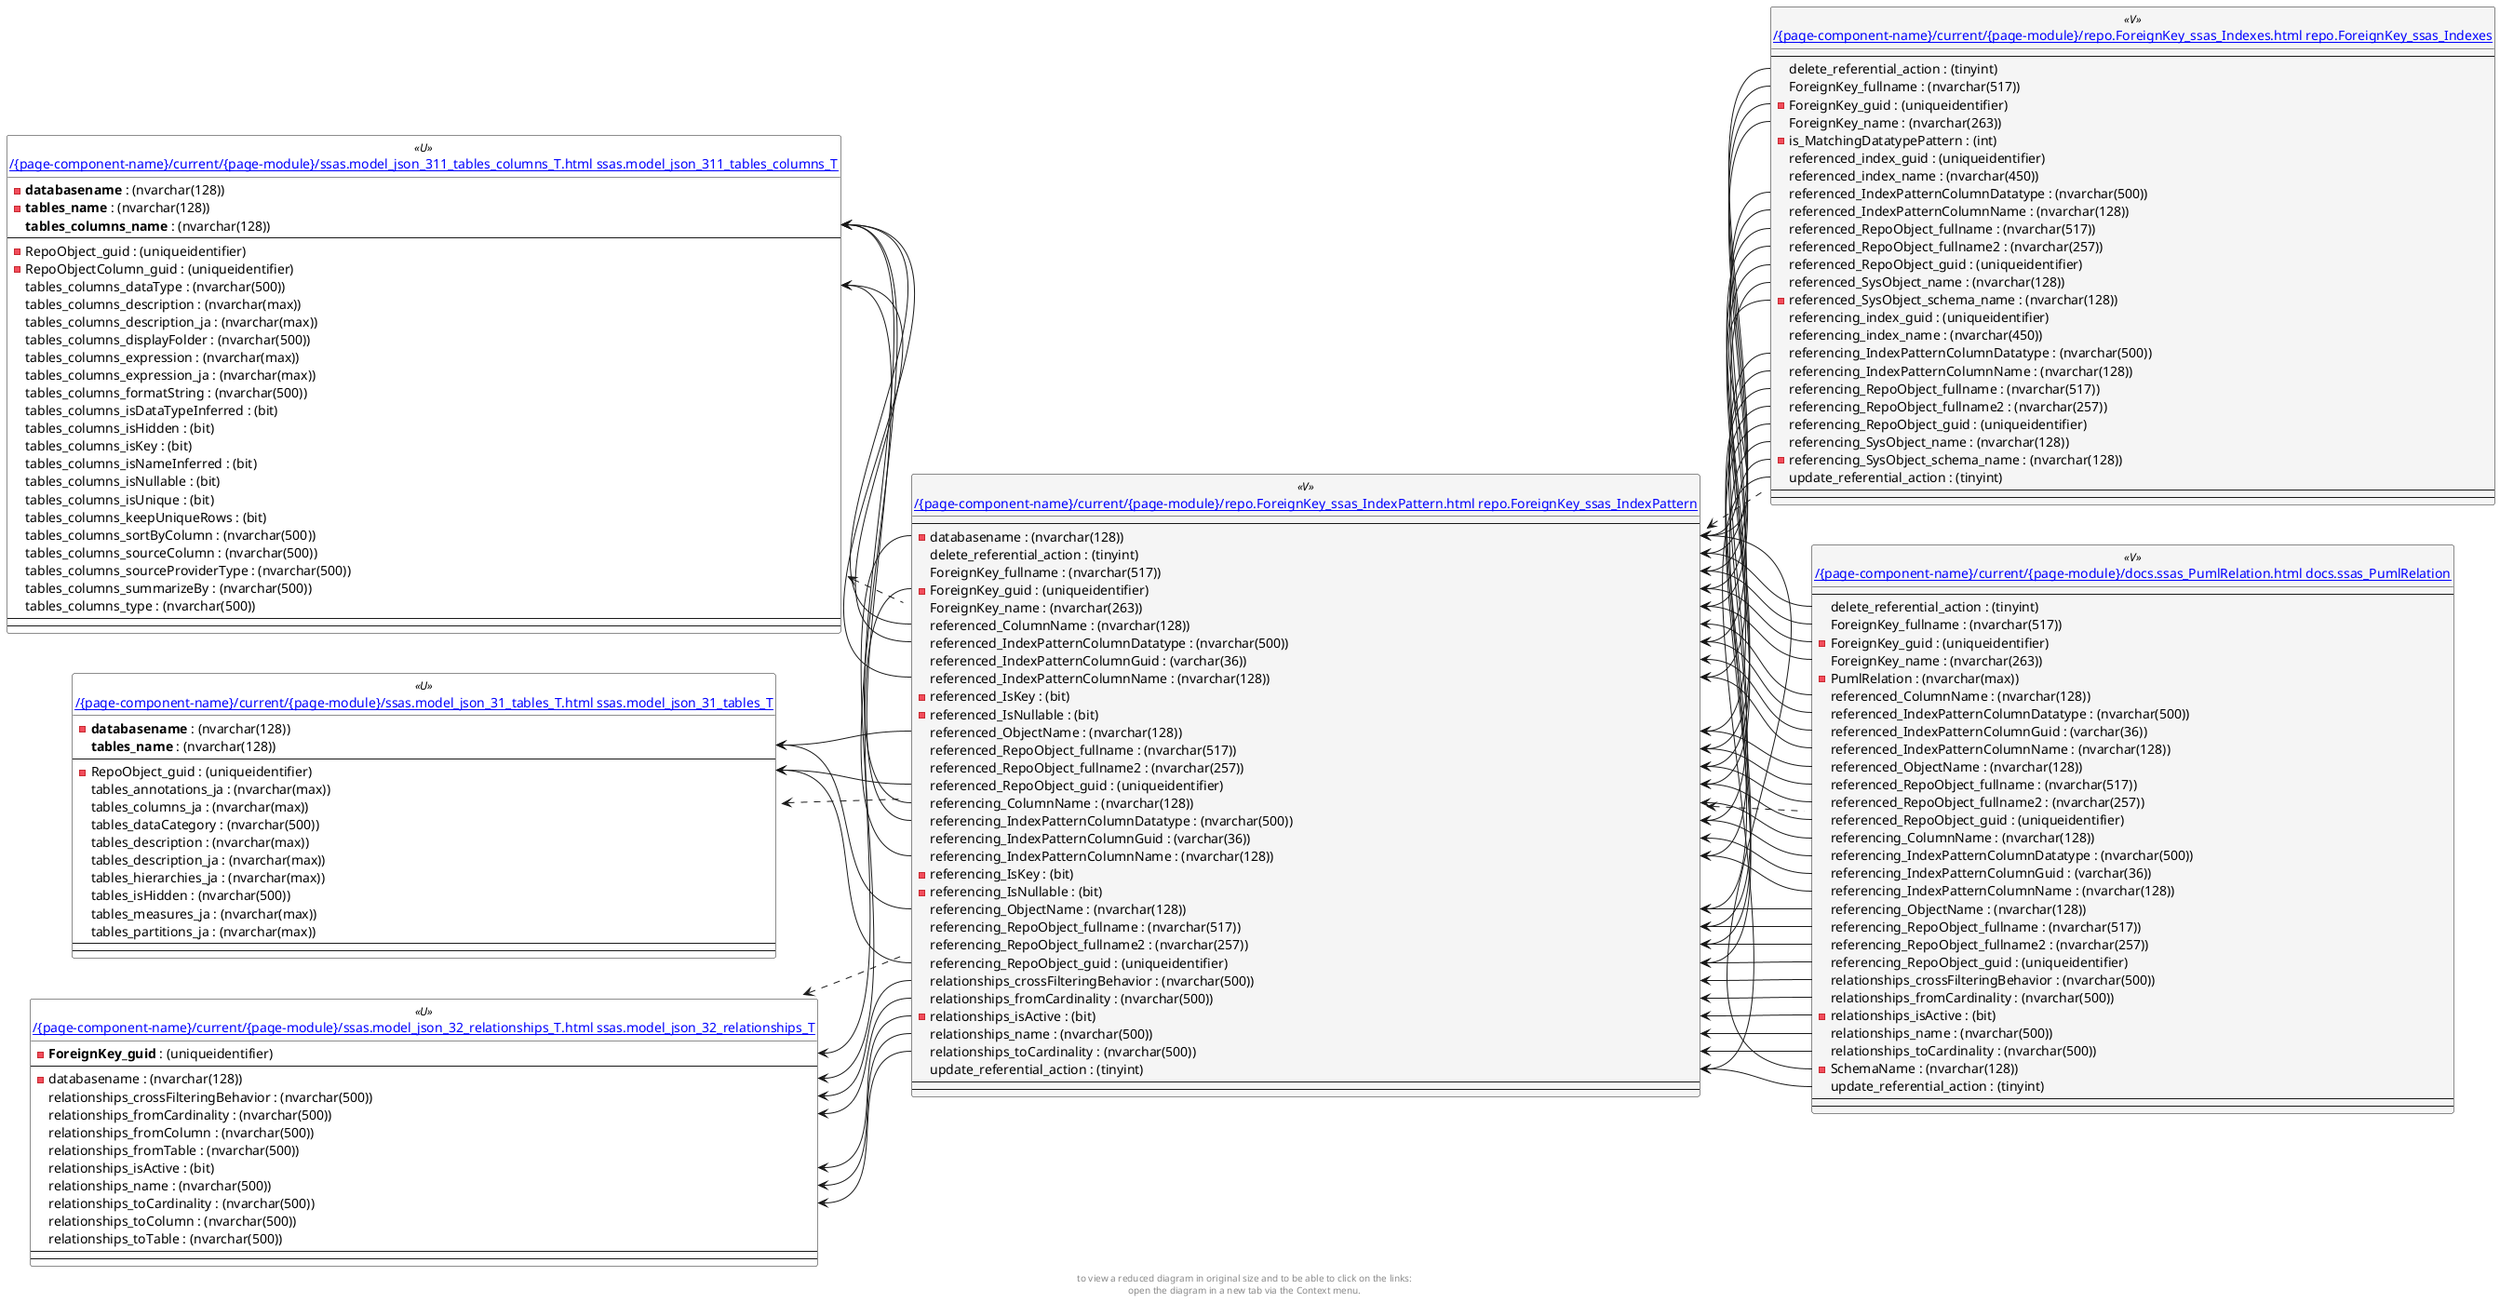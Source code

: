 @startuml
left to right direction
'top to bottom direction
hide circle
'avoide "." issues:
set namespaceSeparator none


skinparam class {
  BackgroundColor White
  BackgroundColor<<FN>> Yellow
  BackgroundColor<<FS>> Yellow
  BackgroundColor<<FT>> LightGray
  BackgroundColor<<IF>> Yellow
  BackgroundColor<<IS>> Yellow
  BackgroundColor<<P>> Aqua
  BackgroundColor<<PC>> Aqua
  BackgroundColor<<SN>> Yellow
  BackgroundColor<<SO>> SlateBlue
  BackgroundColor<<TF>> LightGray
  BackgroundColor<<TR>> Tomato
  BackgroundColor<<U>> White
  BackgroundColor<<V>> WhiteSmoke
  BackgroundColor<<X>> Aqua
}


entity "[[{site-url}/{page-component-name}/current/{page-module}/docs.ssas_PumlRelation.html docs.ssas_PumlRelation]]" as docs.ssas_PumlRelation << V >> {
  --
  delete_referential_action : (tinyint)
  ForeignKey_fullname : (nvarchar(517))
  - ForeignKey_guid : (uniqueidentifier)
  ForeignKey_name : (nvarchar(263))
  - PumlRelation : (nvarchar(max))
  referenced_ColumnName : (nvarchar(128))
  referenced_IndexPatternColumnDatatype : (nvarchar(500))
  referenced_IndexPatternColumnGuid : (varchar(36))
  referenced_IndexPatternColumnName : (nvarchar(128))
  referenced_ObjectName : (nvarchar(128))
  referenced_RepoObject_fullname : (nvarchar(517))
  referenced_RepoObject_fullname2 : (nvarchar(257))
  referenced_RepoObject_guid : (uniqueidentifier)
  referencing_ColumnName : (nvarchar(128))
  referencing_IndexPatternColumnDatatype : (nvarchar(500))
  referencing_IndexPatternColumnGuid : (varchar(36))
  referencing_IndexPatternColumnName : (nvarchar(128))
  referencing_ObjectName : (nvarchar(128))
  referencing_RepoObject_fullname : (nvarchar(517))
  referencing_RepoObject_fullname2 : (nvarchar(257))
  referencing_RepoObject_guid : (uniqueidentifier)
  relationships_crossFilteringBehavior : (nvarchar(500))
  relationships_fromCardinality : (nvarchar(500))
  - relationships_isActive : (bit)
  relationships_name : (nvarchar(500))
  relationships_toCardinality : (nvarchar(500))
  - SchemaName : (nvarchar(128))
  update_referential_action : (tinyint)
  --
  --
}

entity "[[{site-url}/{page-component-name}/current/{page-module}/repo.ForeignKey_ssas_Indexes.html repo.ForeignKey_ssas_Indexes]]" as repo.ForeignKey_ssas_Indexes << V >> {
  --
  delete_referential_action : (tinyint)
  ForeignKey_fullname : (nvarchar(517))
  - ForeignKey_guid : (uniqueidentifier)
  ForeignKey_name : (nvarchar(263))
  - is_MatchingDatatypePattern : (int)
  referenced_index_guid : (uniqueidentifier)
  referenced_index_name : (nvarchar(450))
  referenced_IndexPatternColumnDatatype : (nvarchar(500))
  referenced_IndexPatternColumnName : (nvarchar(128))
  referenced_RepoObject_fullname : (nvarchar(517))
  referenced_RepoObject_fullname2 : (nvarchar(257))
  referenced_RepoObject_guid : (uniqueidentifier)
  referenced_SysObject_name : (nvarchar(128))
  - referenced_SysObject_schema_name : (nvarchar(128))
  referencing_index_guid : (uniqueidentifier)
  referencing_index_name : (nvarchar(450))
  referencing_IndexPatternColumnDatatype : (nvarchar(500))
  referencing_IndexPatternColumnName : (nvarchar(128))
  referencing_RepoObject_fullname : (nvarchar(517))
  referencing_RepoObject_fullname2 : (nvarchar(257))
  referencing_RepoObject_guid : (uniqueidentifier)
  referencing_SysObject_name : (nvarchar(128))
  - referencing_SysObject_schema_name : (nvarchar(128))
  update_referential_action : (tinyint)
  --
  --
}

entity "[[{site-url}/{page-component-name}/current/{page-module}/repo.ForeignKey_ssas_IndexPattern.html repo.ForeignKey_ssas_IndexPattern]]" as repo.ForeignKey_ssas_IndexPattern << V >> {
  --
  - databasename : (nvarchar(128))
  delete_referential_action : (tinyint)
  ForeignKey_fullname : (nvarchar(517))
  - ForeignKey_guid : (uniqueidentifier)
  ForeignKey_name : (nvarchar(263))
  referenced_ColumnName : (nvarchar(128))
  referenced_IndexPatternColumnDatatype : (nvarchar(500))
  referenced_IndexPatternColumnGuid : (varchar(36))
  referenced_IndexPatternColumnName : (nvarchar(128))
  - referenced_IsKey : (bit)
  - referenced_IsNullable : (bit)
  referenced_ObjectName : (nvarchar(128))
  referenced_RepoObject_fullname : (nvarchar(517))
  referenced_RepoObject_fullname2 : (nvarchar(257))
  referenced_RepoObject_guid : (uniqueidentifier)
  referencing_ColumnName : (nvarchar(128))
  referencing_IndexPatternColumnDatatype : (nvarchar(500))
  referencing_IndexPatternColumnGuid : (varchar(36))
  referencing_IndexPatternColumnName : (nvarchar(128))
  - referencing_IsKey : (bit)
  - referencing_IsNullable : (bit)
  referencing_ObjectName : (nvarchar(128))
  referencing_RepoObject_fullname : (nvarchar(517))
  referencing_RepoObject_fullname2 : (nvarchar(257))
  referencing_RepoObject_guid : (uniqueidentifier)
  relationships_crossFilteringBehavior : (nvarchar(500))
  relationships_fromCardinality : (nvarchar(500))
  - relationships_isActive : (bit)
  relationships_name : (nvarchar(500))
  relationships_toCardinality : (nvarchar(500))
  update_referential_action : (tinyint)
  --
  --
}

entity "[[{site-url}/{page-component-name}/current/{page-module}/ssas.model_json_31_tables_T.html ssas.model_json_31_tables_T]]" as ssas.model_json_31_tables_T << U >> {
  - **databasename** : (nvarchar(128))
  **tables_name** : (nvarchar(128))
  --
  - RepoObject_guid : (uniqueidentifier)
  tables_annotations_ja : (nvarchar(max))
  tables_columns_ja : (nvarchar(max))
  tables_dataCategory : (nvarchar(500))
  tables_description : (nvarchar(max))
  tables_description_ja : (nvarchar(max))
  tables_hierarchies_ja : (nvarchar(max))
  tables_isHidden : (nvarchar(500))
  tables_measures_ja : (nvarchar(max))
  tables_partitions_ja : (nvarchar(max))
  --
  --
}

entity "[[{site-url}/{page-component-name}/current/{page-module}/ssas.model_json_311_tables_columns_T.html ssas.model_json_311_tables_columns_T]]" as ssas.model_json_311_tables_columns_T << U >> {
  - **databasename** : (nvarchar(128))
  - **tables_name** : (nvarchar(128))
  **tables_columns_name** : (nvarchar(128))
  --
  - RepoObject_guid : (uniqueidentifier)
  - RepoObjectColumn_guid : (uniqueidentifier)
  tables_columns_dataType : (nvarchar(500))
  tables_columns_description : (nvarchar(max))
  tables_columns_description_ja : (nvarchar(max))
  tables_columns_displayFolder : (nvarchar(500))
  tables_columns_expression : (nvarchar(max))
  tables_columns_expression_ja : (nvarchar(max))
  tables_columns_formatString : (nvarchar(500))
  tables_columns_isDataTypeInferred : (bit)
  tables_columns_isHidden : (bit)
  tables_columns_isKey : (bit)
  tables_columns_isNameInferred : (bit)
  tables_columns_isNullable : (bit)
  tables_columns_isUnique : (bit)
  tables_columns_keepUniqueRows : (bit)
  tables_columns_sortByColumn : (nvarchar(500))
  tables_columns_sourceColumn : (nvarchar(500))
  tables_columns_sourceProviderType : (nvarchar(500))
  tables_columns_summarizeBy : (nvarchar(500))
  tables_columns_type : (nvarchar(500))
  --
  --
}

entity "[[{site-url}/{page-component-name}/current/{page-module}/ssas.model_json_32_relationships_T.html ssas.model_json_32_relationships_T]]" as ssas.model_json_32_relationships_T << U >> {
  - **ForeignKey_guid** : (uniqueidentifier)
  --
  - databasename : (nvarchar(128))
  relationships_crossFilteringBehavior : (nvarchar(500))
  relationships_fromCardinality : (nvarchar(500))
  relationships_fromColumn : (nvarchar(500))
  relationships_fromTable : (nvarchar(500))
  relationships_isActive : (bit)
  relationships_name : (nvarchar(500))
  relationships_toCardinality : (nvarchar(500))
  relationships_toColumn : (nvarchar(500))
  relationships_toTable : (nvarchar(500))
  --
  --
}

repo.ForeignKey_ssas_IndexPattern <.. repo.ForeignKey_ssas_Indexes
repo.ForeignKey_ssas_IndexPattern <.. docs.ssas_PumlRelation
ssas.model_json_31_tables_T <.. repo.ForeignKey_ssas_IndexPattern
ssas.model_json_311_tables_columns_T <.. repo.ForeignKey_ssas_IndexPattern
ssas.model_json_32_relationships_T <.. repo.ForeignKey_ssas_IndexPattern
repo.ForeignKey_ssas_IndexPattern::databasename <-- repo.ForeignKey_ssas_Indexes::referenced_SysObject_schema_name
repo.ForeignKey_ssas_IndexPattern::databasename <-- repo.ForeignKey_ssas_Indexes::referencing_SysObject_schema_name
repo.ForeignKey_ssas_IndexPattern::databasename <-- docs.ssas_PumlRelation::SchemaName
repo.ForeignKey_ssas_IndexPattern::delete_referential_action <-- repo.ForeignKey_ssas_Indexes::delete_referential_action
repo.ForeignKey_ssas_IndexPattern::delete_referential_action <-- docs.ssas_PumlRelation::delete_referential_action
repo.ForeignKey_ssas_IndexPattern::ForeignKey_fullname <-- repo.ForeignKey_ssas_Indexes::ForeignKey_fullname
repo.ForeignKey_ssas_IndexPattern::ForeignKey_fullname <-- docs.ssas_PumlRelation::ForeignKey_fullname
repo.ForeignKey_ssas_IndexPattern::ForeignKey_guid <-- repo.ForeignKey_ssas_Indexes::ForeignKey_guid
repo.ForeignKey_ssas_IndexPattern::ForeignKey_guid <-- docs.ssas_PumlRelation::ForeignKey_guid
repo.ForeignKey_ssas_IndexPattern::ForeignKey_name <-- repo.ForeignKey_ssas_Indexes::ForeignKey_name
repo.ForeignKey_ssas_IndexPattern::ForeignKey_name <-- docs.ssas_PumlRelation::ForeignKey_name
repo.ForeignKey_ssas_IndexPattern::referenced_ColumnName <-- docs.ssas_PumlRelation::referenced_ColumnName
repo.ForeignKey_ssas_IndexPattern::referenced_IndexPatternColumnDatatype <-- repo.ForeignKey_ssas_Indexes::referenced_IndexPatternColumnDatatype
repo.ForeignKey_ssas_IndexPattern::referenced_IndexPatternColumnDatatype <-- docs.ssas_PumlRelation::referenced_IndexPatternColumnDatatype
repo.ForeignKey_ssas_IndexPattern::referenced_IndexPatternColumnGuid <-- docs.ssas_PumlRelation::referenced_IndexPatternColumnGuid
repo.ForeignKey_ssas_IndexPattern::referenced_IndexPatternColumnName <-- repo.ForeignKey_ssas_Indexes::referenced_IndexPatternColumnName
repo.ForeignKey_ssas_IndexPattern::referenced_IndexPatternColumnName <-- docs.ssas_PumlRelation::referenced_IndexPatternColumnName
repo.ForeignKey_ssas_IndexPattern::referenced_ObjectName <-- repo.ForeignKey_ssas_Indexes::referenced_SysObject_name
repo.ForeignKey_ssas_IndexPattern::referenced_ObjectName <-- docs.ssas_PumlRelation::referenced_ObjectName
repo.ForeignKey_ssas_IndexPattern::referenced_RepoObject_fullname <-- repo.ForeignKey_ssas_Indexes::referenced_RepoObject_fullname
repo.ForeignKey_ssas_IndexPattern::referenced_RepoObject_fullname <-- docs.ssas_PumlRelation::referenced_RepoObject_fullname
repo.ForeignKey_ssas_IndexPattern::referenced_RepoObject_fullname2 <-- repo.ForeignKey_ssas_Indexes::referenced_RepoObject_fullname2
repo.ForeignKey_ssas_IndexPattern::referenced_RepoObject_fullname2 <-- docs.ssas_PumlRelation::referenced_RepoObject_fullname2
repo.ForeignKey_ssas_IndexPattern::referenced_RepoObject_guid <-- repo.ForeignKey_ssas_Indexes::referenced_RepoObject_guid
repo.ForeignKey_ssas_IndexPattern::referenced_RepoObject_guid <-- docs.ssas_PumlRelation::referenced_RepoObject_guid
repo.ForeignKey_ssas_IndexPattern::referencing_ColumnName <-- docs.ssas_PumlRelation::referencing_ColumnName
repo.ForeignKey_ssas_IndexPattern::referencing_IndexPatternColumnDatatype <-- repo.ForeignKey_ssas_Indexes::referencing_IndexPatternColumnDatatype
repo.ForeignKey_ssas_IndexPattern::referencing_IndexPatternColumnDatatype <-- docs.ssas_PumlRelation::referencing_IndexPatternColumnDatatype
repo.ForeignKey_ssas_IndexPattern::referencing_IndexPatternColumnGuid <-- docs.ssas_PumlRelation::referencing_IndexPatternColumnGuid
repo.ForeignKey_ssas_IndexPattern::referencing_IndexPatternColumnName <-- repo.ForeignKey_ssas_Indexes::referencing_IndexPatternColumnName
repo.ForeignKey_ssas_IndexPattern::referencing_IndexPatternColumnName <-- docs.ssas_PumlRelation::referencing_IndexPatternColumnName
repo.ForeignKey_ssas_IndexPattern::referencing_ObjectName <-- repo.ForeignKey_ssas_Indexes::referencing_SysObject_name
repo.ForeignKey_ssas_IndexPattern::referencing_ObjectName <-- docs.ssas_PumlRelation::referencing_ObjectName
repo.ForeignKey_ssas_IndexPattern::referencing_RepoObject_fullname <-- repo.ForeignKey_ssas_Indexes::referencing_RepoObject_fullname
repo.ForeignKey_ssas_IndexPattern::referencing_RepoObject_fullname <-- docs.ssas_PumlRelation::referencing_RepoObject_fullname
repo.ForeignKey_ssas_IndexPattern::referencing_RepoObject_fullname2 <-- repo.ForeignKey_ssas_Indexes::referencing_RepoObject_fullname2
repo.ForeignKey_ssas_IndexPattern::referencing_RepoObject_fullname2 <-- docs.ssas_PumlRelation::referencing_RepoObject_fullname2
repo.ForeignKey_ssas_IndexPattern::referencing_RepoObject_guid <-- repo.ForeignKey_ssas_Indexes::referencing_RepoObject_guid
repo.ForeignKey_ssas_IndexPattern::referencing_RepoObject_guid <-- docs.ssas_PumlRelation::referencing_RepoObject_guid
repo.ForeignKey_ssas_IndexPattern::relationships_crossFilteringBehavior <-- docs.ssas_PumlRelation::relationships_crossFilteringBehavior
repo.ForeignKey_ssas_IndexPattern::relationships_fromCardinality <-- docs.ssas_PumlRelation::relationships_fromCardinality
repo.ForeignKey_ssas_IndexPattern::relationships_isActive <-- docs.ssas_PumlRelation::relationships_isActive
repo.ForeignKey_ssas_IndexPattern::relationships_name <-- docs.ssas_PumlRelation::relationships_name
repo.ForeignKey_ssas_IndexPattern::relationships_toCardinality <-- docs.ssas_PumlRelation::relationships_toCardinality
repo.ForeignKey_ssas_IndexPattern::update_referential_action <-- repo.ForeignKey_ssas_Indexes::update_referential_action
repo.ForeignKey_ssas_IndexPattern::update_referential_action <-- docs.ssas_PumlRelation::update_referential_action
ssas.model_json_31_tables_T::RepoObject_guid <-- repo.ForeignKey_ssas_IndexPattern::referenced_RepoObject_guid
ssas.model_json_31_tables_T::RepoObject_guid <-- repo.ForeignKey_ssas_IndexPattern::referencing_RepoObject_guid
ssas.model_json_31_tables_T::tables_name <-- repo.ForeignKey_ssas_IndexPattern::referenced_ObjectName
ssas.model_json_31_tables_T::tables_name <-- repo.ForeignKey_ssas_IndexPattern::referencing_ObjectName
ssas.model_json_311_tables_columns_T::tables_columns_dataType <-- repo.ForeignKey_ssas_IndexPattern::referenced_IndexPatternColumnDatatype
ssas.model_json_311_tables_columns_T::tables_columns_dataType <-- repo.ForeignKey_ssas_IndexPattern::referencing_IndexPatternColumnDatatype
ssas.model_json_311_tables_columns_T::tables_columns_name <-- repo.ForeignKey_ssas_IndexPattern::referenced_IndexPatternColumnName
ssas.model_json_311_tables_columns_T::tables_columns_name <-- repo.ForeignKey_ssas_IndexPattern::referencing_IndexPatternColumnName
ssas.model_json_311_tables_columns_T::tables_columns_name <-- repo.ForeignKey_ssas_IndexPattern::referenced_ColumnName
ssas.model_json_311_tables_columns_T::tables_columns_name <-- repo.ForeignKey_ssas_IndexPattern::referencing_ColumnName
ssas.model_json_32_relationships_T::databasename <-- repo.ForeignKey_ssas_IndexPattern::databasename
ssas.model_json_32_relationships_T::ForeignKey_guid <-- repo.ForeignKey_ssas_IndexPattern::ForeignKey_guid
ssas.model_json_32_relationships_T::relationships_crossFilteringBehavior <-- repo.ForeignKey_ssas_IndexPattern::relationships_crossFilteringBehavior
ssas.model_json_32_relationships_T::relationships_fromCardinality <-- repo.ForeignKey_ssas_IndexPattern::relationships_fromCardinality
ssas.model_json_32_relationships_T::relationships_isActive <-- repo.ForeignKey_ssas_IndexPattern::relationships_isActive
ssas.model_json_32_relationships_T::relationships_name <-- repo.ForeignKey_ssas_IndexPattern::relationships_name
ssas.model_json_32_relationships_T::relationships_toCardinality <-- repo.ForeignKey_ssas_IndexPattern::relationships_toCardinality
footer
to view a reduced diagram in original size and to be able to click on the links:
open the diagram in a new tab via the Context menu.
end footer

@enduml


